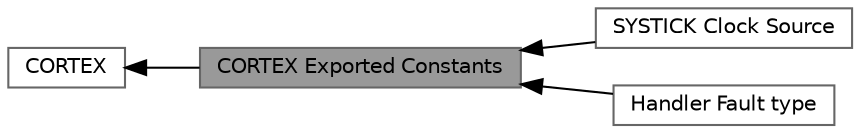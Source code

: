 digraph "CORTEX Exported Constants"
{
 // LATEX_PDF_SIZE
  bgcolor="transparent";
  edge [fontname=Helvetica,fontsize=10,labelfontname=Helvetica,labelfontsize=10];
  node [fontname=Helvetica,fontsize=10,shape=box,height=0.2,width=0.4];
  rankdir=LR;
  Node2 [id="Node000002",label="CORTEX",height=0.2,width=0.4,color="grey40", fillcolor="white", style="filled",URL="$group__CORTEX__LL.html",tooltip=" "];
  Node3 [id="Node000003",label="SYSTICK Clock Source",height=0.2,width=0.4,color="grey40", fillcolor="white", style="filled",URL="$group__CORTEX__LL__EC__CLKSOURCE__HCLK.html",tooltip=" "];
  Node4 [id="Node000004",label="Handler Fault type",height=0.2,width=0.4,color="grey40", fillcolor="white", style="filled",URL="$group__CORTEX__LL__EC__FAULT.html",tooltip=" "];
  Node1 [id="Node000001",label="CORTEX Exported Constants",height=0.2,width=0.4,color="gray40", fillcolor="grey60", style="filled", fontcolor="black",tooltip=" "];
  Node2->Node1 [shape=plaintext, dir="back", style="solid"];
  Node1->Node3 [shape=plaintext, dir="back", style="solid"];
  Node1->Node4 [shape=plaintext, dir="back", style="solid"];
}
